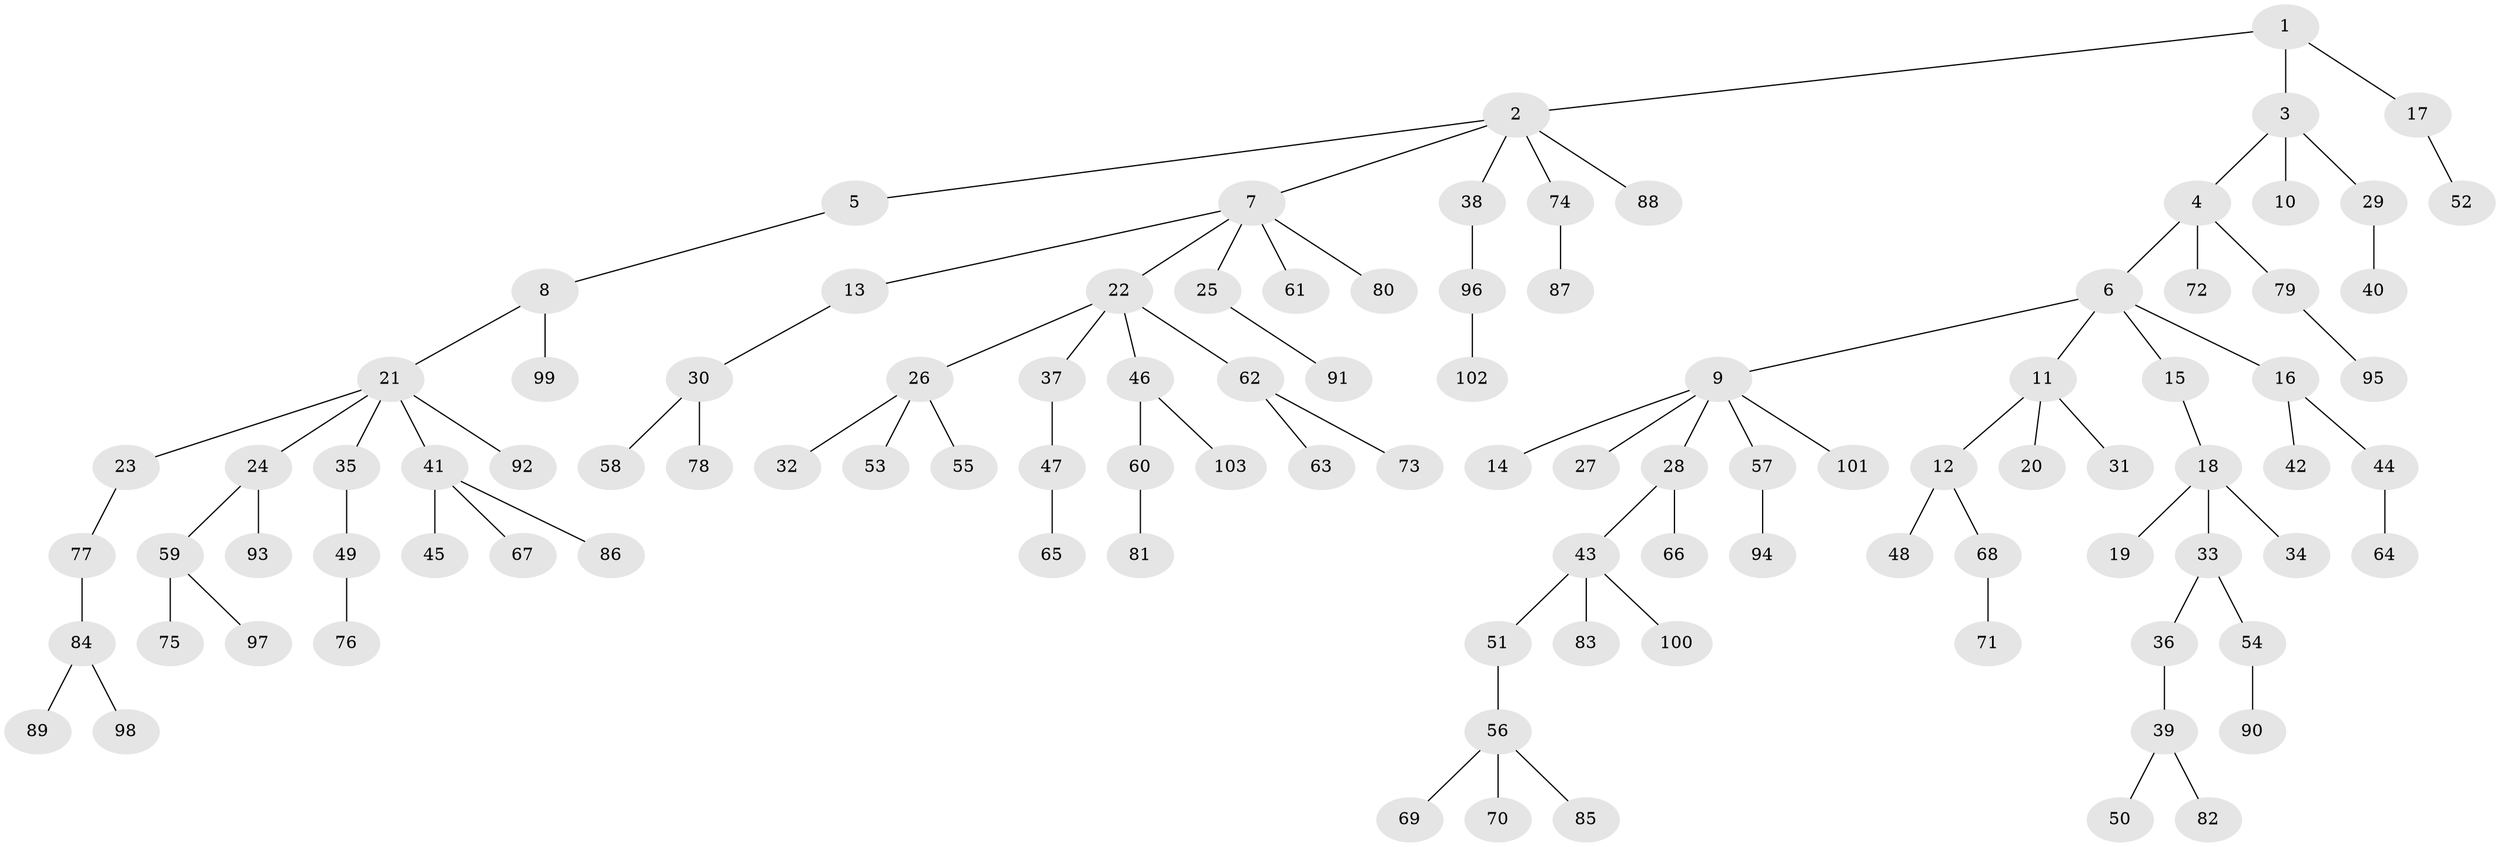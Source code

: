 // Generated by graph-tools (version 1.1) at 2025/15/03/09/25 04:15:30]
// undirected, 103 vertices, 102 edges
graph export_dot {
graph [start="1"]
  node [color=gray90,style=filled];
  1;
  2;
  3;
  4;
  5;
  6;
  7;
  8;
  9;
  10;
  11;
  12;
  13;
  14;
  15;
  16;
  17;
  18;
  19;
  20;
  21;
  22;
  23;
  24;
  25;
  26;
  27;
  28;
  29;
  30;
  31;
  32;
  33;
  34;
  35;
  36;
  37;
  38;
  39;
  40;
  41;
  42;
  43;
  44;
  45;
  46;
  47;
  48;
  49;
  50;
  51;
  52;
  53;
  54;
  55;
  56;
  57;
  58;
  59;
  60;
  61;
  62;
  63;
  64;
  65;
  66;
  67;
  68;
  69;
  70;
  71;
  72;
  73;
  74;
  75;
  76;
  77;
  78;
  79;
  80;
  81;
  82;
  83;
  84;
  85;
  86;
  87;
  88;
  89;
  90;
  91;
  92;
  93;
  94;
  95;
  96;
  97;
  98;
  99;
  100;
  101;
  102;
  103;
  1 -- 2;
  1 -- 3;
  1 -- 17;
  2 -- 5;
  2 -- 7;
  2 -- 38;
  2 -- 74;
  2 -- 88;
  3 -- 4;
  3 -- 10;
  3 -- 29;
  4 -- 6;
  4 -- 72;
  4 -- 79;
  5 -- 8;
  6 -- 9;
  6 -- 11;
  6 -- 15;
  6 -- 16;
  7 -- 13;
  7 -- 22;
  7 -- 25;
  7 -- 61;
  7 -- 80;
  8 -- 21;
  8 -- 99;
  9 -- 14;
  9 -- 27;
  9 -- 28;
  9 -- 57;
  9 -- 101;
  11 -- 12;
  11 -- 20;
  11 -- 31;
  12 -- 48;
  12 -- 68;
  13 -- 30;
  15 -- 18;
  16 -- 42;
  16 -- 44;
  17 -- 52;
  18 -- 19;
  18 -- 33;
  18 -- 34;
  21 -- 23;
  21 -- 24;
  21 -- 35;
  21 -- 41;
  21 -- 92;
  22 -- 26;
  22 -- 37;
  22 -- 46;
  22 -- 62;
  23 -- 77;
  24 -- 59;
  24 -- 93;
  25 -- 91;
  26 -- 32;
  26 -- 53;
  26 -- 55;
  28 -- 43;
  28 -- 66;
  29 -- 40;
  30 -- 58;
  30 -- 78;
  33 -- 36;
  33 -- 54;
  35 -- 49;
  36 -- 39;
  37 -- 47;
  38 -- 96;
  39 -- 50;
  39 -- 82;
  41 -- 45;
  41 -- 67;
  41 -- 86;
  43 -- 51;
  43 -- 83;
  43 -- 100;
  44 -- 64;
  46 -- 60;
  46 -- 103;
  47 -- 65;
  49 -- 76;
  51 -- 56;
  54 -- 90;
  56 -- 69;
  56 -- 70;
  56 -- 85;
  57 -- 94;
  59 -- 75;
  59 -- 97;
  60 -- 81;
  62 -- 63;
  62 -- 73;
  68 -- 71;
  74 -- 87;
  77 -- 84;
  79 -- 95;
  84 -- 89;
  84 -- 98;
  96 -- 102;
}
